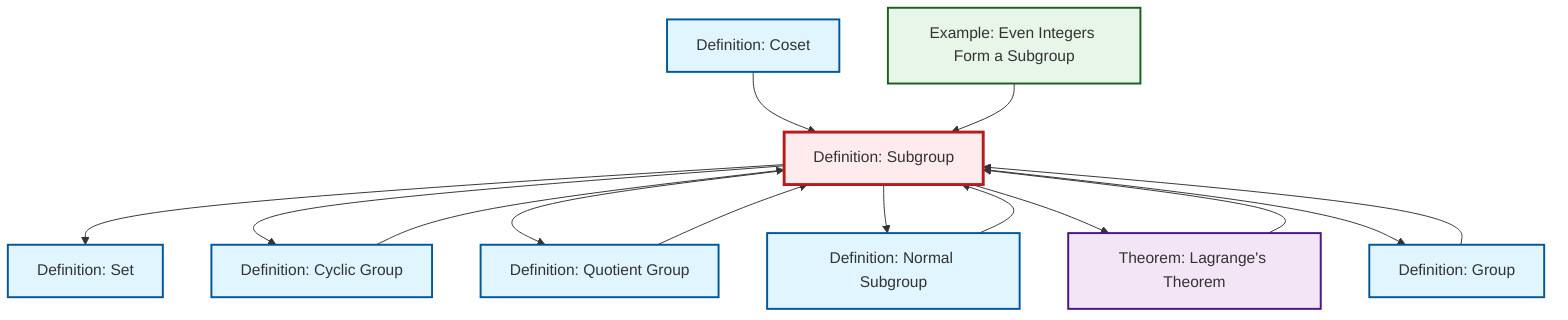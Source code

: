 graph TD
    classDef definition fill:#e1f5fe,stroke:#01579b,stroke-width:2px
    classDef theorem fill:#f3e5f5,stroke:#4a148c,stroke-width:2px
    classDef axiom fill:#fff3e0,stroke:#e65100,stroke-width:2px
    classDef example fill:#e8f5e9,stroke:#1b5e20,stroke-width:2px
    classDef current fill:#ffebee,stroke:#b71c1c,stroke-width:3px
    def-subgroup["Definition: Subgroup"]:::definition
    def-normal-subgroup["Definition: Normal Subgroup"]:::definition
    def-cyclic-group["Definition: Cyclic Group"]:::definition
    def-group["Definition: Group"]:::definition
    ex-even-integers-subgroup["Example: Even Integers Form a Subgroup"]:::example
    def-quotient-group["Definition: Quotient Group"]:::definition
    thm-lagrange["Theorem: Lagrange's Theorem"]:::theorem
    def-coset["Definition: Coset"]:::definition
    def-set["Definition: Set"]:::definition
    def-coset --> def-subgroup
    def-subgroup --> def-set
    def-quotient-group --> def-subgroup
    def-subgroup --> def-cyclic-group
    def-subgroup --> def-quotient-group
    def-subgroup --> def-normal-subgroup
    ex-even-integers-subgroup --> def-subgroup
    def-subgroup --> thm-lagrange
    def-group --> def-subgroup
    def-subgroup --> def-group
    def-cyclic-group --> def-subgroup
    thm-lagrange --> def-subgroup
    def-normal-subgroup --> def-subgroup
    class def-subgroup current